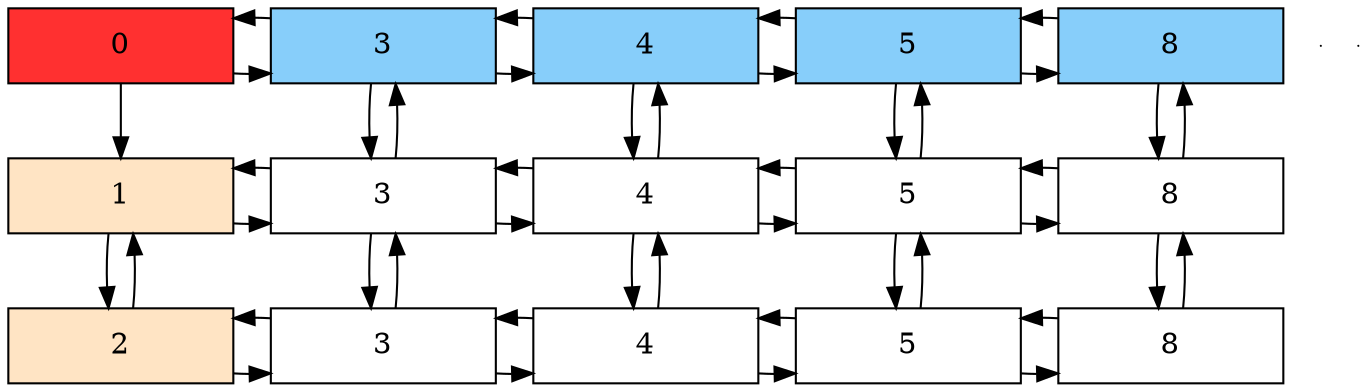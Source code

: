 digraph Sparce_Matrix {
 node [shape=box]
  Mt[ label = "0", width = 1.5, style = filled, fillcolor = firebrick1, group = 1 ];
e0[ shape = point, width = 0 ];
 e1[ shape = point, width = 0 ];
Mt->U1
U1[label = "1" pos = "5.3,3.5!" width = 1.5 style = filled, fillcolor = bisque1, group = 1 ];
U1 -> N3_L1
N3_L1 ->U1
U1 -> U2
U2 -> U1
N3_L1 -> N3_L2
N3_L2 -> N3_L1
N3_L1[label = "3" width = 1.5, group = 2 ];
{ rank = same; U1;N3_L1; }
N3_L1 -> N4_L1
N4_L1 -> N3_L1
N4_L1 -> N4_L2
N4_L2 -> N4_L1
N4_L1[label = "4" width = 1.5, group = 2 ];
{ rank = same; U1;N4_L1; }
N4_L1 -> N5_L1
N5_L1 -> N4_L1
N5_L1 -> N5_L2
N5_L2 -> N5_L1
N5_L1[label = "5" width = 1.5, group = 2 ];
{ rank = same; U1;N5_L1; }
N5_L1 -> N8_L1
N8_L1 -> N5_L1
N8_L1 -> N8_L2
N8_L2 -> N8_L1
N8_L1[label = "8" width = 1.5, group = 2 ];
{ rank = same; U1;N8_L1; }
U2[label = "2" pos = "5.3,3.5!" width = 1.5 style = filled, fillcolor = bisque1, group = 1 ];
U2 -> N3_L2
N3_L2 ->U2
N3_L2[label = "3" width = 1.5, group = 2 ];
{ rank = same; U2;N3_L2; }
N3_L2 -> N4_L2
N4_L2 -> N3_L2
N4_L2[label = "4" width = 1.5, group = 2 ];
{ rank = same; U2;N4_L2; }
N4_L2 -> N5_L2
N5_L2 -> N4_L2
N5_L2[label = "5" width = 1.5, group = 2 ];
{ rank = same; U2;N5_L2; }
N5_L2 -> N8_L2
N8_L2 -> N5_L2
N8_L2[label = "8" width = 1.5, group = 2 ];
{ rank = same; U2;N8_L2; }
Mt->A3
A3->Mt
A3[label = "3"   width = 1.5 style = filled, fillcolor = lightskyblue, group = 2 ];
A3 -> N3_L1
N3_L1 -> A3
A3 -> A4
A4 -> A3
A4[label = "4"   width = 1.5 style = filled, fillcolor = lightskyblue, group = 2 ];
A4 -> N4_L1
N4_L1 -> A4
A4 -> A5
A5 -> A4
A5[label = "5"   width = 1.5 style = filled, fillcolor = lightskyblue, group = 2 ];
A5 -> N5_L1
N5_L1 -> A5
A5 -> A8
A8 -> A5
A8[label = "8"   width = 1.5 style = filled, fillcolor = lightskyblue, group = 2 ];
A8 -> N8_L1
N8_L1 -> A8
 { rank = same; Mt;A3;A4;A5;A8;}
}